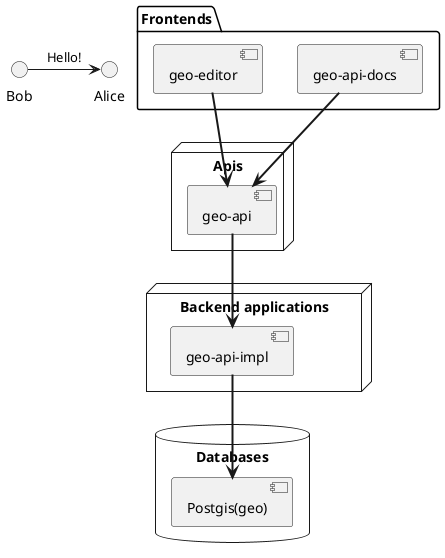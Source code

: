 ```plantuml:architecture
@startuml

package "Frontends" {
  [geo-editor]
  [geo-api-docs]
}

node "Apis" {
  [geo-api]
}

node "Backend applications" {
  [geo-api-impl] as geoApp
}

database "Databases" {
    [Postgis(geo)] as geoDb
}

[geo-editor] ==> [geo-api]
[geo-api-docs] ==> [geo-api]
[geo-api] ==> geoApp
geoApp ==> geoDb

Bob -> Alice: Hello!

@enduml

```